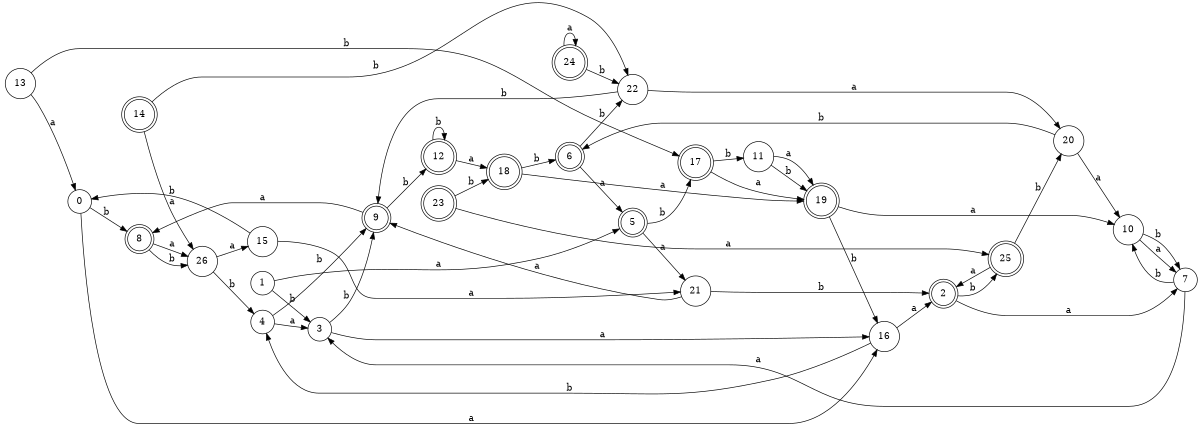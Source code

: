 digraph n22_9 {
__start0 [label="" shape="none"];

rankdir=LR;
size="8,5";

s0 [style="filled", color="black", fillcolor="white" shape="circle", label="0"];
s1 [style="filled", color="black", fillcolor="white" shape="circle", label="1"];
s2 [style="rounded,filled", color="black", fillcolor="white" shape="doublecircle", label="2"];
s3 [style="filled", color="black", fillcolor="white" shape="circle", label="3"];
s4 [style="filled", color="black", fillcolor="white" shape="circle", label="4"];
s5 [style="rounded,filled", color="black", fillcolor="white" shape="doublecircle", label="5"];
s6 [style="rounded,filled", color="black", fillcolor="white" shape="doublecircle", label="6"];
s7 [style="filled", color="black", fillcolor="white" shape="circle", label="7"];
s8 [style="rounded,filled", color="black", fillcolor="white" shape="doublecircle", label="8"];
s9 [style="rounded,filled", color="black", fillcolor="white" shape="doublecircle", label="9"];
s10 [style="filled", color="black", fillcolor="white" shape="circle", label="10"];
s11 [style="filled", color="black", fillcolor="white" shape="circle", label="11"];
s12 [style="rounded,filled", color="black", fillcolor="white" shape="doublecircle", label="12"];
s13 [style="filled", color="black", fillcolor="white" shape="circle", label="13"];
s14 [style="rounded,filled", color="black", fillcolor="white" shape="doublecircle", label="14"];
s15 [style="filled", color="black", fillcolor="white" shape="circle", label="15"];
s16 [style="filled", color="black", fillcolor="white" shape="circle", label="16"];
s17 [style="rounded,filled", color="black", fillcolor="white" shape="doublecircle", label="17"];
s18 [style="rounded,filled", color="black", fillcolor="white" shape="doublecircle", label="18"];
s19 [style="rounded,filled", color="black", fillcolor="white" shape="doublecircle", label="19"];
s20 [style="filled", color="black", fillcolor="white" shape="circle", label="20"];
s21 [style="filled", color="black", fillcolor="white" shape="circle", label="21"];
s22 [style="filled", color="black", fillcolor="white" shape="circle", label="22"];
s23 [style="rounded,filled", color="black", fillcolor="white" shape="doublecircle", label="23"];
s24 [style="rounded,filled", color="black", fillcolor="white" shape="doublecircle", label="24"];
s25 [style="rounded,filled", color="black", fillcolor="white" shape="doublecircle", label="25"];
s26 [style="filled", color="black", fillcolor="white" shape="circle", label="26"];
s0 -> s16 [label="a"];
s0 -> s8 [label="b"];
s1 -> s5 [label="a"];
s1 -> s3 [label="b"];
s2 -> s7 [label="a"];
s2 -> s25 [label="b"];
s3 -> s16 [label="a"];
s3 -> s9 [label="b"];
s4 -> s3 [label="a"];
s4 -> s9 [label="b"];
s5 -> s21 [label="a"];
s5 -> s17 [label="b"];
s6 -> s5 [label="a"];
s6 -> s22 [label="b"];
s7 -> s3 [label="a"];
s7 -> s10 [label="b"];
s8 -> s26 [label="a"];
s8 -> s26 [label="b"];
s9 -> s8 [label="a"];
s9 -> s12 [label="b"];
s10 -> s7 [label="a"];
s10 -> s7 [label="b"];
s11 -> s19 [label="a"];
s11 -> s19 [label="b"];
s12 -> s18 [label="a"];
s12 -> s12 [label="b"];
s13 -> s0 [label="a"];
s13 -> s17 [label="b"];
s14 -> s26 [label="a"];
s14 -> s22 [label="b"];
s15 -> s21 [label="a"];
s15 -> s0 [label="b"];
s16 -> s2 [label="a"];
s16 -> s4 [label="b"];
s17 -> s19 [label="a"];
s17 -> s11 [label="b"];
s18 -> s19 [label="a"];
s18 -> s6 [label="b"];
s19 -> s10 [label="a"];
s19 -> s16 [label="b"];
s20 -> s10 [label="a"];
s20 -> s6 [label="b"];
s21 -> s9 [label="a"];
s21 -> s2 [label="b"];
s22 -> s20 [label="a"];
s22 -> s9 [label="b"];
s23 -> s25 [label="a"];
s23 -> s18 [label="b"];
s24 -> s24 [label="a"];
s24 -> s22 [label="b"];
s25 -> s2 [label="a"];
s25 -> s20 [label="b"];
s26 -> s15 [label="a"];
s26 -> s4 [label="b"];

}